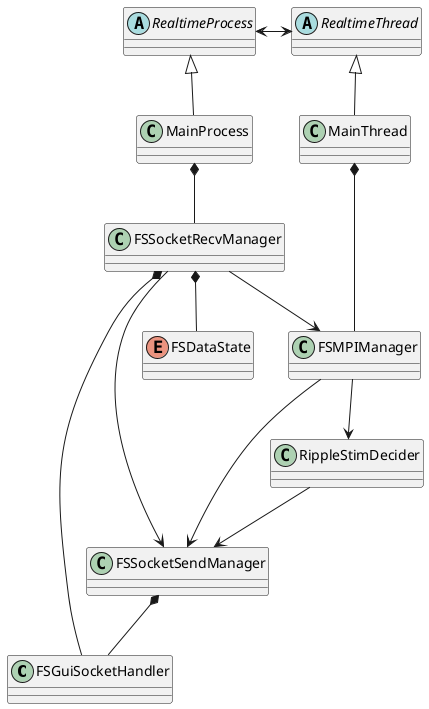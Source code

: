 @startuml

class FSGuiSocketHandler
class FSSocketSendManager
class FSSocketRecvManager

class FSMPIManager

class RippleStimDecider

abstract RealtimeProcess
class MainProcess
RealtimeProcess <|-down- MainProcess

abstract RealtimeThread
class MainThread

RealtimeThread <|-down- MainThread

RealtimeProcess <-> RealtimeThread

MainProcess -[hidden] MainThread
MainProcess *-- FSSocketRecvManager


MainThread *-- FSMPIManager

FSMPIManager --> RippleStimDecider
FSMPIManager --> FSSocketSendManager
RippleStimDecider --> FSSocketSendManager

FSSocketRecvManager --> FSSocketSendManager
FSSocketRecvManager --> FSMPIManager
FSSocketRecvManager *-- FSGuiSocketHandler
FSSocketRecvManager *-- FSDataState

FSSocketSendManager *-- FSGuiSocketHandler


enum FSDataState

@enduml